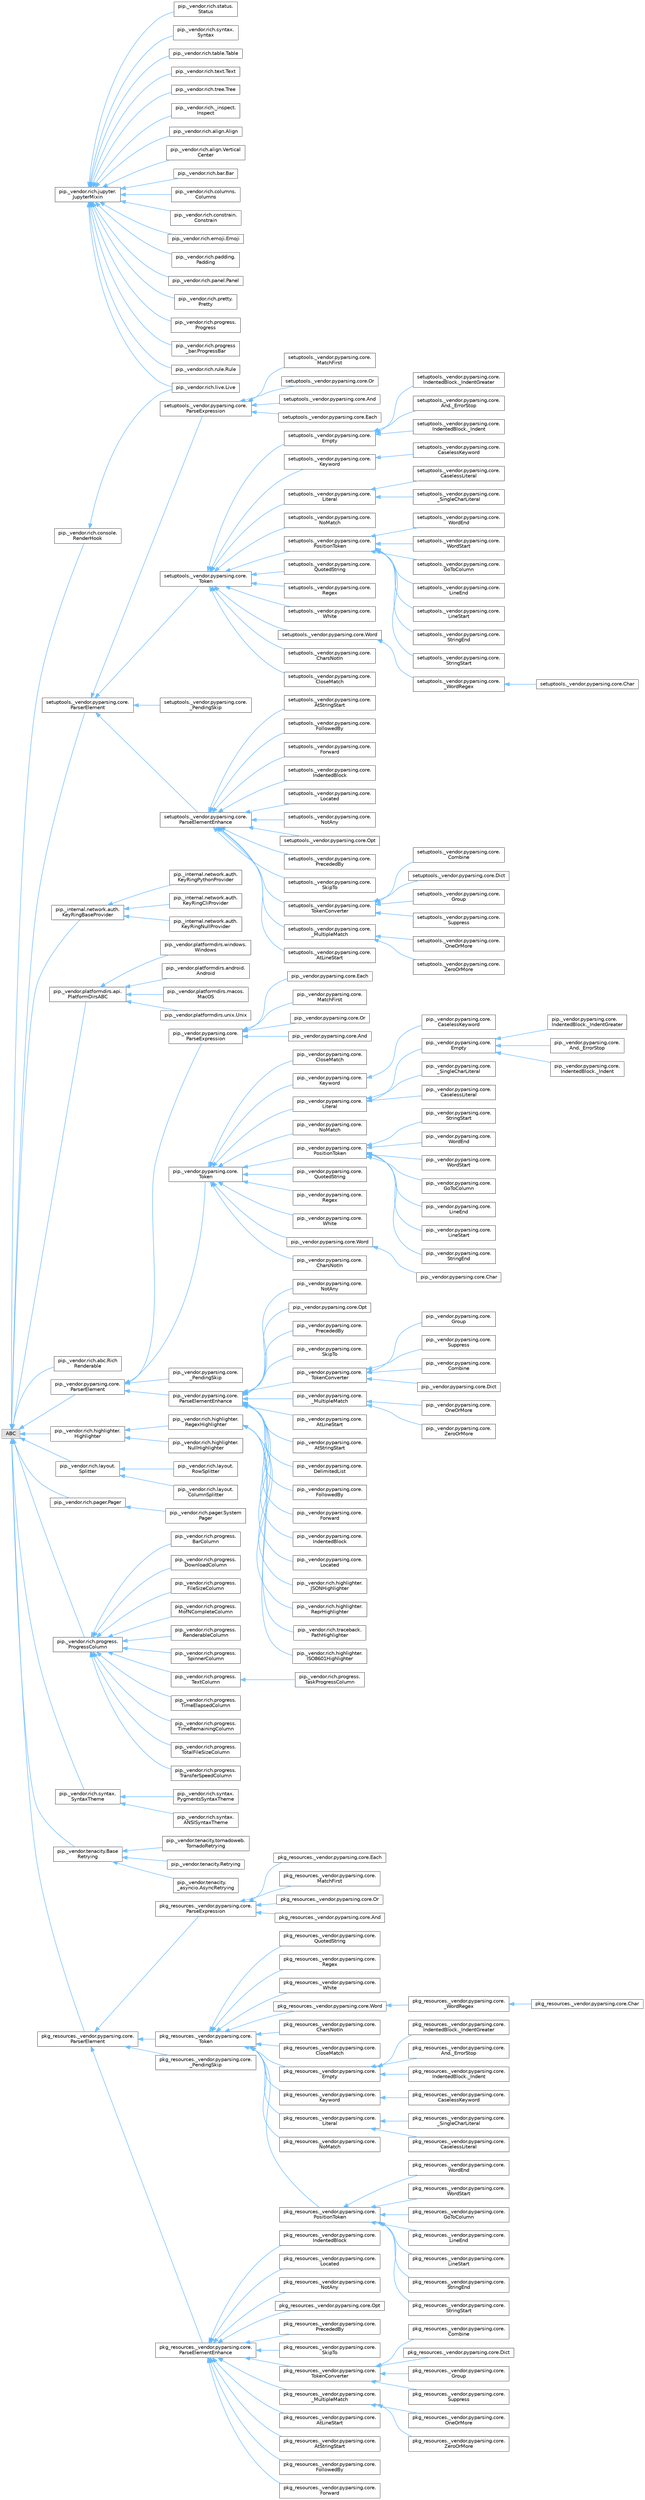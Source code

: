 digraph "Graphical Class Hierarchy"
{
 // LATEX_PDF_SIZE
  bgcolor="transparent";
  edge [fontname=Helvetica,fontsize=10,labelfontname=Helvetica,labelfontsize=10];
  node [fontname=Helvetica,fontsize=10,shape=box,height=0.2,width=0.4];
  rankdir="LR";
  Node0 [id="Node000000",label="pip._vendor.rich.jupyter.\lJupyterMixin",height=0.2,width=0.4,color="grey40", fillcolor="white", style="filled",URL="$classpip_1_1__vendor_1_1rich_1_1jupyter_1_1_jupyter_mixin.html",tooltip=" "];
  Node0 -> Node1 [id="edge2288_Node000000_Node000001",dir="back",color="steelblue1",style="solid",tooltip=" "];
  Node1 [id="Node000001",label="pip._vendor.rich._inspect.\lInspect",height=0.2,width=0.4,color="grey40", fillcolor="white", style="filled",URL="$classpip_1_1__vendor_1_1rich_1_1__inspect_1_1_inspect.html",tooltip=" "];
  Node0 -> Node2 [id="edge2289_Node000000_Node000002",dir="back",color="steelblue1",style="solid",tooltip=" "];
  Node2 [id="Node000002",label="pip._vendor.rich.align.Align",height=0.2,width=0.4,color="grey40", fillcolor="white", style="filled",URL="$classpip_1_1__vendor_1_1rich_1_1align_1_1_align.html",tooltip=" "];
  Node0 -> Node3 [id="edge2290_Node000000_Node000003",dir="back",color="steelblue1",style="solid",tooltip=" "];
  Node3 [id="Node000003",label="pip._vendor.rich.align.Vertical\lCenter",height=0.2,width=0.4,color="grey40", fillcolor="white", style="filled",URL="$classpip_1_1__vendor_1_1rich_1_1align_1_1_vertical_center.html",tooltip=" "];
  Node0 -> Node4 [id="edge2291_Node000000_Node000004",dir="back",color="steelblue1",style="solid",tooltip=" "];
  Node4 [id="Node000004",label="pip._vendor.rich.bar.Bar",height=0.2,width=0.4,color="grey40", fillcolor="white", style="filled",URL="$classpip_1_1__vendor_1_1rich_1_1bar_1_1_bar.html",tooltip=" "];
  Node0 -> Node5 [id="edge2292_Node000000_Node000005",dir="back",color="steelblue1",style="solid",tooltip=" "];
  Node5 [id="Node000005",label="pip._vendor.rich.columns.\lColumns",height=0.2,width=0.4,color="grey40", fillcolor="white", style="filled",URL="$classpip_1_1__vendor_1_1rich_1_1columns_1_1_columns.html",tooltip=" "];
  Node0 -> Node6 [id="edge2293_Node000000_Node000006",dir="back",color="steelblue1",style="solid",tooltip=" "];
  Node6 [id="Node000006",label="pip._vendor.rich.constrain.\lConstrain",height=0.2,width=0.4,color="grey40", fillcolor="white", style="filled",URL="$classpip_1_1__vendor_1_1rich_1_1constrain_1_1_constrain.html",tooltip=" "];
  Node0 -> Node7 [id="edge2294_Node000000_Node000007",dir="back",color="steelblue1",style="solid",tooltip=" "];
  Node7 [id="Node000007",label="pip._vendor.rich.emoji.Emoji",height=0.2,width=0.4,color="grey40", fillcolor="white", style="filled",URL="$classpip_1_1__vendor_1_1rich_1_1emoji_1_1_emoji.html",tooltip=" "];
  Node0 -> Node8 [id="edge2295_Node000000_Node000008",dir="back",color="steelblue1",style="solid",tooltip=" "];
  Node8 [id="Node000008",label="pip._vendor.rich.live.Live",height=0.2,width=0.4,color="grey40", fillcolor="white", style="filled",URL="$classpip_1_1__vendor_1_1rich_1_1live_1_1_live.html",tooltip=" "];
  Node0 -> Node212 [id="edge2296_Node000000_Node000212",dir="back",color="steelblue1",style="solid",tooltip=" "];
  Node212 [id="Node000212",label="pip._vendor.rich.padding.\lPadding",height=0.2,width=0.4,color="grey40", fillcolor="white", style="filled",URL="$classpip_1_1__vendor_1_1rich_1_1padding_1_1_padding.html",tooltip=" "];
  Node0 -> Node213 [id="edge2297_Node000000_Node000213",dir="back",color="steelblue1",style="solid",tooltip=" "];
  Node213 [id="Node000213",label="pip._vendor.rich.panel.Panel",height=0.2,width=0.4,color="grey40", fillcolor="white", style="filled",URL="$classpip_1_1__vendor_1_1rich_1_1panel_1_1_panel.html",tooltip=" "];
  Node0 -> Node214 [id="edge2298_Node000000_Node000214",dir="back",color="steelblue1",style="solid",tooltip=" "];
  Node214 [id="Node000214",label="pip._vendor.rich.pretty.\lPretty",height=0.2,width=0.4,color="grey40", fillcolor="white", style="filled",URL="$classpip_1_1__vendor_1_1rich_1_1pretty_1_1_pretty.html",tooltip=" "];
  Node0 -> Node215 [id="edge2299_Node000000_Node000215",dir="back",color="steelblue1",style="solid",tooltip=" "];
  Node215 [id="Node000215",label="pip._vendor.rich.progress.\lProgress",height=0.2,width=0.4,color="grey40", fillcolor="white", style="filled",URL="$classpip_1_1__vendor_1_1rich_1_1progress_1_1_progress.html",tooltip=" "];
  Node0 -> Node216 [id="edge2300_Node000000_Node000216",dir="back",color="steelblue1",style="solid",tooltip=" "];
  Node216 [id="Node000216",label="pip._vendor.rich.progress\l_bar.ProgressBar",height=0.2,width=0.4,color="grey40", fillcolor="white", style="filled",URL="$classpip_1_1__vendor_1_1rich_1_1progress__bar_1_1_progress_bar.html",tooltip=" "];
  Node0 -> Node217 [id="edge2301_Node000000_Node000217",dir="back",color="steelblue1",style="solid",tooltip=" "];
  Node217 [id="Node000217",label="pip._vendor.rich.rule.Rule",height=0.2,width=0.4,color="grey40", fillcolor="white", style="filled",URL="$classpip_1_1__vendor_1_1rich_1_1rule_1_1_rule.html",tooltip=" "];
  Node0 -> Node218 [id="edge2302_Node000000_Node000218",dir="back",color="steelblue1",style="solid",tooltip=" "];
  Node218 [id="Node000218",label="pip._vendor.rich.status.\lStatus",height=0.2,width=0.4,color="grey40", fillcolor="white", style="filled",URL="$classpip_1_1__vendor_1_1rich_1_1status_1_1_status.html",tooltip=" "];
  Node0 -> Node219 [id="edge2303_Node000000_Node000219",dir="back",color="steelblue1",style="solid",tooltip=" "];
  Node219 [id="Node000219",label="pip._vendor.rich.syntax.\lSyntax",height=0.2,width=0.4,color="grey40", fillcolor="white", style="filled",URL="$classpip_1_1__vendor_1_1rich_1_1syntax_1_1_syntax.html",tooltip=" "];
  Node0 -> Node220 [id="edge2304_Node000000_Node000220",dir="back",color="steelblue1",style="solid",tooltip=" "];
  Node220 [id="Node000220",label="pip._vendor.rich.table.Table",height=0.2,width=0.4,color="grey40", fillcolor="white", style="filled",URL="$classpip_1_1__vendor_1_1rich_1_1table_1_1_table.html",tooltip=" "];
  Node0 -> Node221 [id="edge2305_Node000000_Node000221",dir="back",color="steelblue1",style="solid",tooltip=" "];
  Node221 [id="Node000221",label="pip._vendor.rich.text.Text",height=0.2,width=0.4,color="grey40", fillcolor="white", style="filled",URL="$classpip_1_1__vendor_1_1rich_1_1text_1_1_text.html",tooltip=" "];
  Node0 -> Node222 [id="edge2306_Node000000_Node000222",dir="back",color="steelblue1",style="solid",tooltip=" "];
  Node222 [id="Node000222",label="pip._vendor.rich.tree.Tree",height=0.2,width=0.4,color="grey40", fillcolor="white", style="filled",URL="$classpip_1_1__vendor_1_1rich_1_1tree_1_1_tree.html",tooltip=" "];
  Node10 [id="Node000010",label="ABC",height=0.2,width=0.4,color="grey60", fillcolor="#E0E0E0", style="filled",tooltip=" "];
  Node10 -> Node11 [id="edge2307_Node000010_Node000011",dir="back",color="steelblue1",style="solid",tooltip=" "];
  Node11 [id="Node000011",label="pip._internal.network.auth.\lKeyRingBaseProvider",height=0.2,width=0.4,color="grey40", fillcolor="white", style="filled",URL="$classpip_1_1__internal_1_1network_1_1auth_1_1_key_ring_base_provider.html",tooltip=" "];
  Node11 -> Node12 [id="edge2308_Node000011_Node000012",dir="back",color="steelblue1",style="solid",tooltip=" "];
  Node12 [id="Node000012",label="pip._internal.network.auth.\lKeyRingCliProvider",height=0.2,width=0.4,color="grey40", fillcolor="white", style="filled",URL="$classpip_1_1__internal_1_1network_1_1auth_1_1_key_ring_cli_provider.html",tooltip=" "];
  Node11 -> Node13 [id="edge2309_Node000011_Node000013",dir="back",color="steelblue1",style="solid",tooltip=" "];
  Node13 [id="Node000013",label="pip._internal.network.auth.\lKeyRingNullProvider",height=0.2,width=0.4,color="grey40", fillcolor="white", style="filled",URL="$classpip_1_1__internal_1_1network_1_1auth_1_1_key_ring_null_provider.html",tooltip=" "];
  Node11 -> Node14 [id="edge2310_Node000011_Node000014",dir="back",color="steelblue1",style="solid",tooltip=" "];
  Node14 [id="Node000014",label="pip._internal.network.auth.\lKeyRingPythonProvider",height=0.2,width=0.4,color="grey40", fillcolor="white", style="filled",URL="$classpip_1_1__internal_1_1network_1_1auth_1_1_key_ring_python_provider.html",tooltip=" "];
  Node10 -> Node15 [id="edge2311_Node000010_Node000015",dir="back",color="steelblue1",style="solid",tooltip=" "];
  Node15 [id="Node000015",label="pip._vendor.platformdirs.api.\lPlatformDirsABC",height=0.2,width=0.4,color="grey40", fillcolor="white", style="filled",URL="$classpip_1_1__vendor_1_1platformdirs_1_1api_1_1_platform_dirs_a_b_c.html",tooltip=" "];
  Node15 -> Node16 [id="edge2312_Node000015_Node000016",dir="back",color="steelblue1",style="solid",tooltip=" "];
  Node16 [id="Node000016",label="pip._vendor.platformdirs.android.\lAndroid",height=0.2,width=0.4,color="grey40", fillcolor="white", style="filled",URL="$classpip_1_1__vendor_1_1platformdirs_1_1android_1_1_android.html",tooltip=" "];
  Node15 -> Node17 [id="edge2313_Node000015_Node000017",dir="back",color="steelblue1",style="solid",tooltip=" "];
  Node17 [id="Node000017",label="pip._vendor.platformdirs.macos.\lMacOS",height=0.2,width=0.4,color="grey40", fillcolor="white", style="filled",URL="$classpip_1_1__vendor_1_1platformdirs_1_1macos_1_1_mac_o_s.html",tooltip=" "];
  Node15 -> Node18 [id="edge2314_Node000015_Node000018",dir="back",color="steelblue1",style="solid",tooltip=" "];
  Node18 [id="Node000018",label="pip._vendor.platformdirs.unix.Unix",height=0.2,width=0.4,color="grey40", fillcolor="white", style="filled",URL="$classpip_1_1__vendor_1_1platformdirs_1_1unix_1_1_unix.html",tooltip=" "];
  Node15 -> Node19 [id="edge2315_Node000015_Node000019",dir="back",color="steelblue1",style="solid",tooltip=" "];
  Node19 [id="Node000019",label="pip._vendor.platformdirs.windows.\lWindows",height=0.2,width=0.4,color="grey40", fillcolor="white", style="filled",URL="$classpip_1_1__vendor_1_1platformdirs_1_1windows_1_1_windows.html",tooltip=" "];
  Node10 -> Node20 [id="edge2316_Node000010_Node000020",dir="back",color="steelblue1",style="solid",tooltip=" "];
  Node20 [id="Node000020",label="pip._vendor.pyparsing.core.\lParserElement",height=0.2,width=0.4,color="grey40", fillcolor="white", style="filled",URL="$classpip_1_1__vendor_1_1pyparsing_1_1core_1_1_parser_element.html",tooltip=" "];
  Node20 -> Node21 [id="edge2317_Node000020_Node000021",dir="back",color="steelblue1",style="solid",tooltip=" "];
  Node21 [id="Node000021",label="pip._vendor.pyparsing.core.\lParseElementEnhance",height=0.2,width=0.4,color="grey40", fillcolor="white", style="filled",URL="$classpip_1_1__vendor_1_1pyparsing_1_1core_1_1_parse_element_enhance.html",tooltip=" "];
  Node21 -> Node22 [id="edge2318_Node000021_Node000022",dir="back",color="steelblue1",style="solid",tooltip=" "];
  Node22 [id="Node000022",label="pip._vendor.pyparsing.core.\lAtLineStart",height=0.2,width=0.4,color="grey40", fillcolor="white", style="filled",URL="$classpip_1_1__vendor_1_1pyparsing_1_1core_1_1_at_line_start.html",tooltip=" "];
  Node21 -> Node23 [id="edge2319_Node000021_Node000023",dir="back",color="steelblue1",style="solid",tooltip=" "];
  Node23 [id="Node000023",label="pip._vendor.pyparsing.core.\lAtStringStart",height=0.2,width=0.4,color="grey40", fillcolor="white", style="filled",URL="$classpip_1_1__vendor_1_1pyparsing_1_1core_1_1_at_string_start.html",tooltip=" "];
  Node21 -> Node24 [id="edge2320_Node000021_Node000024",dir="back",color="steelblue1",style="solid",tooltip=" "];
  Node24 [id="Node000024",label="pip._vendor.pyparsing.core.\lDelimitedList",height=0.2,width=0.4,color="grey40", fillcolor="white", style="filled",URL="$classpip_1_1__vendor_1_1pyparsing_1_1core_1_1_delimited_list.html",tooltip=" "];
  Node21 -> Node25 [id="edge2321_Node000021_Node000025",dir="back",color="steelblue1",style="solid",tooltip=" "];
  Node25 [id="Node000025",label="pip._vendor.pyparsing.core.\lFollowedBy",height=0.2,width=0.4,color="grey40", fillcolor="white", style="filled",URL="$classpip_1_1__vendor_1_1pyparsing_1_1core_1_1_followed_by.html",tooltip=" "];
  Node21 -> Node26 [id="edge2322_Node000021_Node000026",dir="back",color="steelblue1",style="solid",tooltip=" "];
  Node26 [id="Node000026",label="pip._vendor.pyparsing.core.\lForward",height=0.2,width=0.4,color="grey40", fillcolor="white", style="filled",URL="$classpip_1_1__vendor_1_1pyparsing_1_1core_1_1_forward.html",tooltip=" "];
  Node21 -> Node27 [id="edge2323_Node000021_Node000027",dir="back",color="steelblue1",style="solid",tooltip=" "];
  Node27 [id="Node000027",label="pip._vendor.pyparsing.core.\lIndentedBlock",height=0.2,width=0.4,color="grey40", fillcolor="white", style="filled",URL="$classpip_1_1__vendor_1_1pyparsing_1_1core_1_1_indented_block.html",tooltip=" "];
  Node21 -> Node28 [id="edge2324_Node000021_Node000028",dir="back",color="steelblue1",style="solid",tooltip=" "];
  Node28 [id="Node000028",label="pip._vendor.pyparsing.core.\lLocated",height=0.2,width=0.4,color="grey40", fillcolor="white", style="filled",URL="$classpip_1_1__vendor_1_1pyparsing_1_1core_1_1_located.html",tooltip=" "];
  Node21 -> Node29 [id="edge2325_Node000021_Node000029",dir="back",color="steelblue1",style="solid",tooltip=" "];
  Node29 [id="Node000029",label="pip._vendor.pyparsing.core.\lNotAny",height=0.2,width=0.4,color="grey40", fillcolor="white", style="filled",URL="$classpip_1_1__vendor_1_1pyparsing_1_1core_1_1_not_any.html",tooltip=" "];
  Node21 -> Node30 [id="edge2326_Node000021_Node000030",dir="back",color="steelblue1",style="solid",tooltip=" "];
  Node30 [id="Node000030",label="pip._vendor.pyparsing.core.Opt",height=0.2,width=0.4,color="grey40", fillcolor="white", style="filled",URL="$classpip_1_1__vendor_1_1pyparsing_1_1core_1_1_opt.html",tooltip=" "];
  Node21 -> Node31 [id="edge2327_Node000021_Node000031",dir="back",color="steelblue1",style="solid",tooltip=" "];
  Node31 [id="Node000031",label="pip._vendor.pyparsing.core.\lPrecededBy",height=0.2,width=0.4,color="grey40", fillcolor="white", style="filled",URL="$classpip_1_1__vendor_1_1pyparsing_1_1core_1_1_preceded_by.html",tooltip=" "];
  Node21 -> Node32 [id="edge2328_Node000021_Node000032",dir="back",color="steelblue1",style="solid",tooltip=" "];
  Node32 [id="Node000032",label="pip._vendor.pyparsing.core.\lSkipTo",height=0.2,width=0.4,color="grey40", fillcolor="white", style="filled",URL="$classpip_1_1__vendor_1_1pyparsing_1_1core_1_1_skip_to.html",tooltip=" "];
  Node21 -> Node33 [id="edge2329_Node000021_Node000033",dir="back",color="steelblue1",style="solid",tooltip=" "];
  Node33 [id="Node000033",label="pip._vendor.pyparsing.core.\lTokenConverter",height=0.2,width=0.4,color="grey40", fillcolor="white", style="filled",URL="$classpip_1_1__vendor_1_1pyparsing_1_1core_1_1_token_converter.html",tooltip=" "];
  Node33 -> Node34 [id="edge2330_Node000033_Node000034",dir="back",color="steelblue1",style="solid",tooltip=" "];
  Node34 [id="Node000034",label="pip._vendor.pyparsing.core.\lCombine",height=0.2,width=0.4,color="grey40", fillcolor="white", style="filled",URL="$classpip_1_1__vendor_1_1pyparsing_1_1core_1_1_combine.html",tooltip=" "];
  Node33 -> Node35 [id="edge2331_Node000033_Node000035",dir="back",color="steelblue1",style="solid",tooltip=" "];
  Node35 [id="Node000035",label="pip._vendor.pyparsing.core.Dict",height=0.2,width=0.4,color="grey40", fillcolor="white", style="filled",URL="$classpip_1_1__vendor_1_1pyparsing_1_1core_1_1_dict.html",tooltip=" "];
  Node33 -> Node36 [id="edge2332_Node000033_Node000036",dir="back",color="steelblue1",style="solid",tooltip=" "];
  Node36 [id="Node000036",label="pip._vendor.pyparsing.core.\lGroup",height=0.2,width=0.4,color="grey40", fillcolor="white", style="filled",URL="$classpip_1_1__vendor_1_1pyparsing_1_1core_1_1_group.html",tooltip=" "];
  Node33 -> Node37 [id="edge2333_Node000033_Node000037",dir="back",color="steelblue1",style="solid",tooltip=" "];
  Node37 [id="Node000037",label="pip._vendor.pyparsing.core.\lSuppress",height=0.2,width=0.4,color="grey40", fillcolor="white", style="filled",URL="$classpip_1_1__vendor_1_1pyparsing_1_1core_1_1_suppress.html",tooltip=" "];
  Node21 -> Node38 [id="edge2334_Node000021_Node000038",dir="back",color="steelblue1",style="solid",tooltip=" "];
  Node38 [id="Node000038",label="pip._vendor.pyparsing.core.\l_MultipleMatch",height=0.2,width=0.4,color="grey40", fillcolor="white", style="filled",URL="$classpip_1_1__vendor_1_1pyparsing_1_1core_1_1___multiple_match.html",tooltip=" "];
  Node38 -> Node39 [id="edge2335_Node000038_Node000039",dir="back",color="steelblue1",style="solid",tooltip=" "];
  Node39 [id="Node000039",label="pip._vendor.pyparsing.core.\lOneOrMore",height=0.2,width=0.4,color="grey40", fillcolor="white", style="filled",URL="$classpip_1_1__vendor_1_1pyparsing_1_1core_1_1_one_or_more.html",tooltip=" "];
  Node38 -> Node40 [id="edge2336_Node000038_Node000040",dir="back",color="steelblue1",style="solid",tooltip=" "];
  Node40 [id="Node000040",label="pip._vendor.pyparsing.core.\lZeroOrMore",height=0.2,width=0.4,color="grey40", fillcolor="white", style="filled",URL="$classpip_1_1__vendor_1_1pyparsing_1_1core_1_1_zero_or_more.html",tooltip=" "];
  Node20 -> Node41 [id="edge2337_Node000020_Node000041",dir="back",color="steelblue1",style="solid",tooltip=" "];
  Node41 [id="Node000041",label="pip._vendor.pyparsing.core.\lParseExpression",height=0.2,width=0.4,color="grey40", fillcolor="white", style="filled",URL="$classpip_1_1__vendor_1_1pyparsing_1_1core_1_1_parse_expression.html",tooltip=" "];
  Node41 -> Node42 [id="edge2338_Node000041_Node000042",dir="back",color="steelblue1",style="solid",tooltip=" "];
  Node42 [id="Node000042",label="pip._vendor.pyparsing.core.And",height=0.2,width=0.4,color="grey40", fillcolor="white", style="filled",URL="$classpip_1_1__vendor_1_1pyparsing_1_1core_1_1_and.html",tooltip=" "];
  Node41 -> Node43 [id="edge2339_Node000041_Node000043",dir="back",color="steelblue1",style="solid",tooltip=" "];
  Node43 [id="Node000043",label="pip._vendor.pyparsing.core.Each",height=0.2,width=0.4,color="grey40", fillcolor="white", style="filled",URL="$classpip_1_1__vendor_1_1pyparsing_1_1core_1_1_each.html",tooltip=" "];
  Node41 -> Node44 [id="edge2340_Node000041_Node000044",dir="back",color="steelblue1",style="solid",tooltip=" "];
  Node44 [id="Node000044",label="pip._vendor.pyparsing.core.\lMatchFirst",height=0.2,width=0.4,color="grey40", fillcolor="white", style="filled",URL="$classpip_1_1__vendor_1_1pyparsing_1_1core_1_1_match_first.html",tooltip=" "];
  Node41 -> Node45 [id="edge2341_Node000041_Node000045",dir="back",color="steelblue1",style="solid",tooltip=" "];
  Node45 [id="Node000045",label="pip._vendor.pyparsing.core.Or",height=0.2,width=0.4,color="grey40", fillcolor="white", style="filled",URL="$classpip_1_1__vendor_1_1pyparsing_1_1core_1_1_or.html",tooltip=" "];
  Node20 -> Node46 [id="edge2342_Node000020_Node000046",dir="back",color="steelblue1",style="solid",tooltip=" "];
  Node46 [id="Node000046",label="pip._vendor.pyparsing.core.\lToken",height=0.2,width=0.4,color="grey40", fillcolor="white", style="filled",URL="$classpip_1_1__vendor_1_1pyparsing_1_1core_1_1_token.html",tooltip=" "];
  Node46 -> Node47 [id="edge2343_Node000046_Node000047",dir="back",color="steelblue1",style="solid",tooltip=" "];
  Node47 [id="Node000047",label="pip._vendor.pyparsing.core.\lCharsNotIn",height=0.2,width=0.4,color="grey40", fillcolor="white", style="filled",URL="$classpip_1_1__vendor_1_1pyparsing_1_1core_1_1_chars_not_in.html",tooltip=" "];
  Node46 -> Node48 [id="edge2344_Node000046_Node000048",dir="back",color="steelblue1",style="solid",tooltip=" "];
  Node48 [id="Node000048",label="pip._vendor.pyparsing.core.\lCloseMatch",height=0.2,width=0.4,color="grey40", fillcolor="white", style="filled",URL="$classpip_1_1__vendor_1_1pyparsing_1_1core_1_1_close_match.html",tooltip=" "];
  Node46 -> Node49 [id="edge2345_Node000046_Node000049",dir="back",color="steelblue1",style="solid",tooltip=" "];
  Node49 [id="Node000049",label="pip._vendor.pyparsing.core.\lKeyword",height=0.2,width=0.4,color="grey40", fillcolor="white", style="filled",URL="$classpip_1_1__vendor_1_1pyparsing_1_1core_1_1_keyword.html",tooltip=" "];
  Node49 -> Node50 [id="edge2346_Node000049_Node000050",dir="back",color="steelblue1",style="solid",tooltip=" "];
  Node50 [id="Node000050",label="pip._vendor.pyparsing.core.\lCaselessKeyword",height=0.2,width=0.4,color="grey40", fillcolor="white", style="filled",URL="$classpip_1_1__vendor_1_1pyparsing_1_1core_1_1_caseless_keyword.html",tooltip=" "];
  Node46 -> Node51 [id="edge2347_Node000046_Node000051",dir="back",color="steelblue1",style="solid",tooltip=" "];
  Node51 [id="Node000051",label="pip._vendor.pyparsing.core.\lLiteral",height=0.2,width=0.4,color="grey40", fillcolor="white", style="filled",URL="$classpip_1_1__vendor_1_1pyparsing_1_1core_1_1_literal.html",tooltip=" "];
  Node51 -> Node52 [id="edge2348_Node000051_Node000052",dir="back",color="steelblue1",style="solid",tooltip=" "];
  Node52 [id="Node000052",label="pip._vendor.pyparsing.core.\lCaselessLiteral",height=0.2,width=0.4,color="grey40", fillcolor="white", style="filled",URL="$classpip_1_1__vendor_1_1pyparsing_1_1core_1_1_caseless_literal.html",tooltip=" "];
  Node51 -> Node53 [id="edge2349_Node000051_Node000053",dir="back",color="steelblue1",style="solid",tooltip=" "];
  Node53 [id="Node000053",label="pip._vendor.pyparsing.core.\lEmpty",height=0.2,width=0.4,color="grey40", fillcolor="white", style="filled",URL="$classpip_1_1__vendor_1_1pyparsing_1_1core_1_1_empty.html",tooltip=" "];
  Node53 -> Node54 [id="edge2350_Node000053_Node000054",dir="back",color="steelblue1",style="solid",tooltip=" "];
  Node54 [id="Node000054",label="pip._vendor.pyparsing.core.\lAnd._ErrorStop",height=0.2,width=0.4,color="grey40", fillcolor="white", style="filled",URL="$classpip_1_1__vendor_1_1pyparsing_1_1core_1_1_and_1_1___error_stop.html",tooltip=" "];
  Node53 -> Node55 [id="edge2351_Node000053_Node000055",dir="back",color="steelblue1",style="solid",tooltip=" "];
  Node55 [id="Node000055",label="pip._vendor.pyparsing.core.\lIndentedBlock._Indent",height=0.2,width=0.4,color="grey40", fillcolor="white", style="filled",URL="$classpip_1_1__vendor_1_1pyparsing_1_1core_1_1_indented_block_1_1___indent.html",tooltip=" "];
  Node53 -> Node56 [id="edge2352_Node000053_Node000056",dir="back",color="steelblue1",style="solid",tooltip=" "];
  Node56 [id="Node000056",label="pip._vendor.pyparsing.core.\lIndentedBlock._IndentGreater",height=0.2,width=0.4,color="grey40", fillcolor="white", style="filled",URL="$classpip_1_1__vendor_1_1pyparsing_1_1core_1_1_indented_block_1_1___indent_greater.html",tooltip=" "];
  Node51 -> Node57 [id="edge2353_Node000051_Node000057",dir="back",color="steelblue1",style="solid",tooltip=" "];
  Node57 [id="Node000057",label="pip._vendor.pyparsing.core.\l_SingleCharLiteral",height=0.2,width=0.4,color="grey40", fillcolor="white", style="filled",URL="$classpip_1_1__vendor_1_1pyparsing_1_1core_1_1___single_char_literal.html",tooltip=" "];
  Node46 -> Node58 [id="edge2354_Node000046_Node000058",dir="back",color="steelblue1",style="solid",tooltip=" "];
  Node58 [id="Node000058",label="pip._vendor.pyparsing.core.\lNoMatch",height=0.2,width=0.4,color="grey40", fillcolor="white", style="filled",URL="$classpip_1_1__vendor_1_1pyparsing_1_1core_1_1_no_match.html",tooltip=" "];
  Node46 -> Node59 [id="edge2355_Node000046_Node000059",dir="back",color="steelblue1",style="solid",tooltip=" "];
  Node59 [id="Node000059",label="pip._vendor.pyparsing.core.\lPositionToken",height=0.2,width=0.4,color="grey40", fillcolor="white", style="filled",URL="$classpip_1_1__vendor_1_1pyparsing_1_1core_1_1_position_token.html",tooltip=" "];
  Node59 -> Node60 [id="edge2356_Node000059_Node000060",dir="back",color="steelblue1",style="solid",tooltip=" "];
  Node60 [id="Node000060",label="pip._vendor.pyparsing.core.\lGoToColumn",height=0.2,width=0.4,color="grey40", fillcolor="white", style="filled",URL="$classpip_1_1__vendor_1_1pyparsing_1_1core_1_1_go_to_column.html",tooltip=" "];
  Node59 -> Node61 [id="edge2357_Node000059_Node000061",dir="back",color="steelblue1",style="solid",tooltip=" "];
  Node61 [id="Node000061",label="pip._vendor.pyparsing.core.\lLineEnd",height=0.2,width=0.4,color="grey40", fillcolor="white", style="filled",URL="$classpip_1_1__vendor_1_1pyparsing_1_1core_1_1_line_end.html",tooltip=" "];
  Node59 -> Node62 [id="edge2358_Node000059_Node000062",dir="back",color="steelblue1",style="solid",tooltip=" "];
  Node62 [id="Node000062",label="pip._vendor.pyparsing.core.\lLineStart",height=0.2,width=0.4,color="grey40", fillcolor="white", style="filled",URL="$classpip_1_1__vendor_1_1pyparsing_1_1core_1_1_line_start.html",tooltip=" "];
  Node59 -> Node63 [id="edge2359_Node000059_Node000063",dir="back",color="steelblue1",style="solid",tooltip=" "];
  Node63 [id="Node000063",label="pip._vendor.pyparsing.core.\lStringEnd",height=0.2,width=0.4,color="grey40", fillcolor="white", style="filled",URL="$classpip_1_1__vendor_1_1pyparsing_1_1core_1_1_string_end.html",tooltip=" "];
  Node59 -> Node64 [id="edge2360_Node000059_Node000064",dir="back",color="steelblue1",style="solid",tooltip=" "];
  Node64 [id="Node000064",label="pip._vendor.pyparsing.core.\lStringStart",height=0.2,width=0.4,color="grey40", fillcolor="white", style="filled",URL="$classpip_1_1__vendor_1_1pyparsing_1_1core_1_1_string_start.html",tooltip=" "];
  Node59 -> Node65 [id="edge2361_Node000059_Node000065",dir="back",color="steelblue1",style="solid",tooltip=" "];
  Node65 [id="Node000065",label="pip._vendor.pyparsing.core.\lWordEnd",height=0.2,width=0.4,color="grey40", fillcolor="white", style="filled",URL="$classpip_1_1__vendor_1_1pyparsing_1_1core_1_1_word_end.html",tooltip=" "];
  Node59 -> Node66 [id="edge2362_Node000059_Node000066",dir="back",color="steelblue1",style="solid",tooltip=" "];
  Node66 [id="Node000066",label="pip._vendor.pyparsing.core.\lWordStart",height=0.2,width=0.4,color="grey40", fillcolor="white", style="filled",URL="$classpip_1_1__vendor_1_1pyparsing_1_1core_1_1_word_start.html",tooltip=" "];
  Node46 -> Node67 [id="edge2363_Node000046_Node000067",dir="back",color="steelblue1",style="solid",tooltip=" "];
  Node67 [id="Node000067",label="pip._vendor.pyparsing.core.\lQuotedString",height=0.2,width=0.4,color="grey40", fillcolor="white", style="filled",URL="$classpip_1_1__vendor_1_1pyparsing_1_1core_1_1_quoted_string.html",tooltip=" "];
  Node46 -> Node68 [id="edge2364_Node000046_Node000068",dir="back",color="steelblue1",style="solid",tooltip=" "];
  Node68 [id="Node000068",label="pip._vendor.pyparsing.core.\lRegex",height=0.2,width=0.4,color="grey40", fillcolor="white", style="filled",URL="$classpip_1_1__vendor_1_1pyparsing_1_1core_1_1_regex.html",tooltip=" "];
  Node46 -> Node69 [id="edge2365_Node000046_Node000069",dir="back",color="steelblue1",style="solid",tooltip=" "];
  Node69 [id="Node000069",label="pip._vendor.pyparsing.core.\lWhite",height=0.2,width=0.4,color="grey40", fillcolor="white", style="filled",URL="$classpip_1_1__vendor_1_1pyparsing_1_1core_1_1_white.html",tooltip=" "];
  Node46 -> Node70 [id="edge2366_Node000046_Node000070",dir="back",color="steelblue1",style="solid",tooltip=" "];
  Node70 [id="Node000070",label="pip._vendor.pyparsing.core.Word",height=0.2,width=0.4,color="grey40", fillcolor="white", style="filled",URL="$classpip_1_1__vendor_1_1pyparsing_1_1core_1_1_word.html",tooltip=" "];
  Node70 -> Node71 [id="edge2367_Node000070_Node000071",dir="back",color="steelblue1",style="solid",tooltip=" "];
  Node71 [id="Node000071",label="pip._vendor.pyparsing.core.Char",height=0.2,width=0.4,color="grey40", fillcolor="white", style="filled",URL="$classpip_1_1__vendor_1_1pyparsing_1_1core_1_1_char.html",tooltip=" "];
  Node20 -> Node72 [id="edge2368_Node000020_Node000072",dir="back",color="steelblue1",style="solid",tooltip=" "];
  Node72 [id="Node000072",label="pip._vendor.pyparsing.core.\l_PendingSkip",height=0.2,width=0.4,color="grey40", fillcolor="white", style="filled",URL="$classpip_1_1__vendor_1_1pyparsing_1_1core_1_1___pending_skip.html",tooltip=" "];
  Node10 -> Node73 [id="edge2369_Node000010_Node000073",dir="back",color="steelblue1",style="solid",tooltip=" "];
  Node73 [id="Node000073",label="pip._vendor.rich.abc.Rich\lRenderable",height=0.2,width=0.4,color="grey40", fillcolor="white", style="filled",URL="$classpip_1_1__vendor_1_1rich_1_1abc_1_1_rich_renderable.html",tooltip=" "];
  Node10 -> Node9 [id="edge2370_Node000010_Node000009",dir="back",color="steelblue1",style="solid",tooltip=" "];
  Node9 [id="Node000009",label="pip._vendor.rich.console.\lRenderHook",height=0.2,width=0.4,color="grey40", fillcolor="white", style="filled",URL="$classpip_1_1__vendor_1_1rich_1_1console_1_1_render_hook.html",tooltip=" "];
  Node9 -> Node8 [id="edge2371_Node000009_Node000008",dir="back",color="steelblue1",style="solid",tooltip=" "];
  Node10 -> Node74 [id="edge2372_Node000010_Node000074",dir="back",color="steelblue1",style="solid",tooltip=" "];
  Node74 [id="Node000074",label="pip._vendor.rich.highlighter.\lHighlighter",height=0.2,width=0.4,color="grey40", fillcolor="white", style="filled",URL="$classpip_1_1__vendor_1_1rich_1_1highlighter_1_1_highlighter.html",tooltip=" "];
  Node74 -> Node75 [id="edge2373_Node000074_Node000075",dir="back",color="steelblue1",style="solid",tooltip=" "];
  Node75 [id="Node000075",label="pip._vendor.rich.highlighter.\lNullHighlighter",height=0.2,width=0.4,color="grey40", fillcolor="white", style="filled",URL="$classpip_1_1__vendor_1_1rich_1_1highlighter_1_1_null_highlighter.html",tooltip=" "];
  Node74 -> Node76 [id="edge2374_Node000074_Node000076",dir="back",color="steelblue1",style="solid",tooltip=" "];
  Node76 [id="Node000076",label="pip._vendor.rich.highlighter.\lRegexHighlighter",height=0.2,width=0.4,color="grey40", fillcolor="white", style="filled",URL="$classpip_1_1__vendor_1_1rich_1_1highlighter_1_1_regex_highlighter.html",tooltip=" "];
  Node76 -> Node77 [id="edge2375_Node000076_Node000077",dir="back",color="steelblue1",style="solid",tooltip=" "];
  Node77 [id="Node000077",label="pip._vendor.rich.highlighter.\lISO8601Highlighter",height=0.2,width=0.4,color="grey40", fillcolor="white", style="filled",URL="$classpip_1_1__vendor_1_1rich_1_1highlighter_1_1_i_s_o8601_highlighter.html",tooltip=" "];
  Node76 -> Node78 [id="edge2376_Node000076_Node000078",dir="back",color="steelblue1",style="solid",tooltip=" "];
  Node78 [id="Node000078",label="pip._vendor.rich.highlighter.\lJSONHighlighter",height=0.2,width=0.4,color="grey40", fillcolor="white", style="filled",URL="$classpip_1_1__vendor_1_1rich_1_1highlighter_1_1_j_s_o_n_highlighter.html",tooltip=" "];
  Node76 -> Node79 [id="edge2377_Node000076_Node000079",dir="back",color="steelblue1",style="solid",tooltip=" "];
  Node79 [id="Node000079",label="pip._vendor.rich.highlighter.\lReprHighlighter",height=0.2,width=0.4,color="grey40", fillcolor="white", style="filled",URL="$classpip_1_1__vendor_1_1rich_1_1highlighter_1_1_repr_highlighter.html",tooltip=" "];
  Node76 -> Node80 [id="edge2378_Node000076_Node000080",dir="back",color="steelblue1",style="solid",tooltip=" "];
  Node80 [id="Node000080",label="pip._vendor.rich.traceback.\lPathHighlighter",height=0.2,width=0.4,color="grey40", fillcolor="white", style="filled",URL="$classpip_1_1__vendor_1_1rich_1_1traceback_1_1_path_highlighter.html",tooltip=" "];
  Node10 -> Node81 [id="edge2379_Node000010_Node000081",dir="back",color="steelblue1",style="solid",tooltip=" "];
  Node81 [id="Node000081",label="pip._vendor.rich.layout.\lSplitter",height=0.2,width=0.4,color="grey40", fillcolor="white", style="filled",URL="$classpip_1_1__vendor_1_1rich_1_1layout_1_1_splitter.html",tooltip=" "];
  Node81 -> Node82 [id="edge2380_Node000081_Node000082",dir="back",color="steelblue1",style="solid",tooltip=" "];
  Node82 [id="Node000082",label="pip._vendor.rich.layout.\lColumnSplitter",height=0.2,width=0.4,color="grey40", fillcolor="white", style="filled",URL="$classpip_1_1__vendor_1_1rich_1_1layout_1_1_column_splitter.html",tooltip=" "];
  Node81 -> Node83 [id="edge2381_Node000081_Node000083",dir="back",color="steelblue1",style="solid",tooltip=" "];
  Node83 [id="Node000083",label="pip._vendor.rich.layout.\lRowSplitter",height=0.2,width=0.4,color="grey40", fillcolor="white", style="filled",URL="$classpip_1_1__vendor_1_1rich_1_1layout_1_1_row_splitter.html",tooltip=" "];
  Node10 -> Node84 [id="edge2382_Node000010_Node000084",dir="back",color="steelblue1",style="solid",tooltip=" "];
  Node84 [id="Node000084",label="pip._vendor.rich.pager.Pager",height=0.2,width=0.4,color="grey40", fillcolor="white", style="filled",URL="$classpip_1_1__vendor_1_1rich_1_1pager_1_1_pager.html",tooltip=" "];
  Node84 -> Node85 [id="edge2383_Node000084_Node000085",dir="back",color="steelblue1",style="solid",tooltip=" "];
  Node85 [id="Node000085",label="pip._vendor.rich.pager.System\lPager",height=0.2,width=0.4,color="grey40", fillcolor="white", style="filled",URL="$classpip_1_1__vendor_1_1rich_1_1pager_1_1_system_pager.html",tooltip=" "];
  Node10 -> Node86 [id="edge2384_Node000010_Node000086",dir="back",color="steelblue1",style="solid",tooltip=" "];
  Node86 [id="Node000086",label="pip._vendor.rich.progress.\lProgressColumn",height=0.2,width=0.4,color="grey40", fillcolor="white", style="filled",URL="$classpip_1_1__vendor_1_1rich_1_1progress_1_1_progress_column.html",tooltip=" "];
  Node86 -> Node87 [id="edge2385_Node000086_Node000087",dir="back",color="steelblue1",style="solid",tooltip=" "];
  Node87 [id="Node000087",label="pip._vendor.rich.progress.\lBarColumn",height=0.2,width=0.4,color="grey40", fillcolor="white", style="filled",URL="$classpip_1_1__vendor_1_1rich_1_1progress_1_1_bar_column.html",tooltip=" "];
  Node86 -> Node88 [id="edge2386_Node000086_Node000088",dir="back",color="steelblue1",style="solid",tooltip=" "];
  Node88 [id="Node000088",label="pip._vendor.rich.progress.\lDownloadColumn",height=0.2,width=0.4,color="grey40", fillcolor="white", style="filled",URL="$classpip_1_1__vendor_1_1rich_1_1progress_1_1_download_column.html",tooltip=" "];
  Node86 -> Node89 [id="edge2387_Node000086_Node000089",dir="back",color="steelblue1",style="solid",tooltip=" "];
  Node89 [id="Node000089",label="pip._vendor.rich.progress.\lFileSizeColumn",height=0.2,width=0.4,color="grey40", fillcolor="white", style="filled",URL="$classpip_1_1__vendor_1_1rich_1_1progress_1_1_file_size_column.html",tooltip=" "];
  Node86 -> Node90 [id="edge2388_Node000086_Node000090",dir="back",color="steelblue1",style="solid",tooltip=" "];
  Node90 [id="Node000090",label="pip._vendor.rich.progress.\lMofNCompleteColumn",height=0.2,width=0.4,color="grey40", fillcolor="white", style="filled",URL="$classpip_1_1__vendor_1_1rich_1_1progress_1_1_mof_n_complete_column.html",tooltip=" "];
  Node86 -> Node91 [id="edge2389_Node000086_Node000091",dir="back",color="steelblue1",style="solid",tooltip=" "];
  Node91 [id="Node000091",label="pip._vendor.rich.progress.\lRenderableColumn",height=0.2,width=0.4,color="grey40", fillcolor="white", style="filled",URL="$classpip_1_1__vendor_1_1rich_1_1progress_1_1_renderable_column.html",tooltip=" "];
  Node86 -> Node92 [id="edge2390_Node000086_Node000092",dir="back",color="steelblue1",style="solid",tooltip=" "];
  Node92 [id="Node000092",label="pip._vendor.rich.progress.\lSpinnerColumn",height=0.2,width=0.4,color="grey40", fillcolor="white", style="filled",URL="$classpip_1_1__vendor_1_1rich_1_1progress_1_1_spinner_column.html",tooltip=" "];
  Node86 -> Node93 [id="edge2391_Node000086_Node000093",dir="back",color="steelblue1",style="solid",tooltip=" "];
  Node93 [id="Node000093",label="pip._vendor.rich.progress.\lTextColumn",height=0.2,width=0.4,color="grey40", fillcolor="white", style="filled",URL="$classpip_1_1__vendor_1_1rich_1_1progress_1_1_text_column.html",tooltip=" "];
  Node93 -> Node94 [id="edge2392_Node000093_Node000094",dir="back",color="steelblue1",style="solid",tooltip=" "];
  Node94 [id="Node000094",label="pip._vendor.rich.progress.\lTaskProgressColumn",height=0.2,width=0.4,color="grey40", fillcolor="white", style="filled",URL="$classpip_1_1__vendor_1_1rich_1_1progress_1_1_task_progress_column.html",tooltip=" "];
  Node86 -> Node95 [id="edge2393_Node000086_Node000095",dir="back",color="steelblue1",style="solid",tooltip=" "];
  Node95 [id="Node000095",label="pip._vendor.rich.progress.\lTimeElapsedColumn",height=0.2,width=0.4,color="grey40", fillcolor="white", style="filled",URL="$classpip_1_1__vendor_1_1rich_1_1progress_1_1_time_elapsed_column.html",tooltip=" "];
  Node86 -> Node96 [id="edge2394_Node000086_Node000096",dir="back",color="steelblue1",style="solid",tooltip=" "];
  Node96 [id="Node000096",label="pip._vendor.rich.progress.\lTimeRemainingColumn",height=0.2,width=0.4,color="grey40", fillcolor="white", style="filled",URL="$classpip_1_1__vendor_1_1rich_1_1progress_1_1_time_remaining_column.html",tooltip=" "];
  Node86 -> Node97 [id="edge2395_Node000086_Node000097",dir="back",color="steelblue1",style="solid",tooltip=" "];
  Node97 [id="Node000097",label="pip._vendor.rich.progress.\lTotalFileSizeColumn",height=0.2,width=0.4,color="grey40", fillcolor="white", style="filled",URL="$classpip_1_1__vendor_1_1rich_1_1progress_1_1_total_file_size_column.html",tooltip=" "];
  Node86 -> Node98 [id="edge2396_Node000086_Node000098",dir="back",color="steelblue1",style="solid",tooltip=" "];
  Node98 [id="Node000098",label="pip._vendor.rich.progress.\lTransferSpeedColumn",height=0.2,width=0.4,color="grey40", fillcolor="white", style="filled",URL="$classpip_1_1__vendor_1_1rich_1_1progress_1_1_transfer_speed_column.html",tooltip=" "];
  Node10 -> Node99 [id="edge2397_Node000010_Node000099",dir="back",color="steelblue1",style="solid",tooltip=" "];
  Node99 [id="Node000099",label="pip._vendor.rich.syntax.\lSyntaxTheme",height=0.2,width=0.4,color="grey40", fillcolor="white", style="filled",URL="$classpip_1_1__vendor_1_1rich_1_1syntax_1_1_syntax_theme.html",tooltip=" "];
  Node99 -> Node100 [id="edge2398_Node000099_Node000100",dir="back",color="steelblue1",style="solid",tooltip=" "];
  Node100 [id="Node000100",label="pip._vendor.rich.syntax.\lANSISyntaxTheme",height=0.2,width=0.4,color="grey40", fillcolor="white", style="filled",URL="$classpip_1_1__vendor_1_1rich_1_1syntax_1_1_a_n_s_i_syntax_theme.html",tooltip=" "];
  Node99 -> Node101 [id="edge2399_Node000099_Node000101",dir="back",color="steelblue1",style="solid",tooltip=" "];
  Node101 [id="Node000101",label="pip._vendor.rich.syntax.\lPygmentsSyntaxTheme",height=0.2,width=0.4,color="grey40", fillcolor="white", style="filled",URL="$classpip_1_1__vendor_1_1rich_1_1syntax_1_1_pygments_syntax_theme.html",tooltip=" "];
  Node10 -> Node102 [id="edge2400_Node000010_Node000102",dir="back",color="steelblue1",style="solid",tooltip=" "];
  Node102 [id="Node000102",label="pip._vendor.tenacity.Base\lRetrying",height=0.2,width=0.4,color="grey40", fillcolor="white", style="filled",URL="$classpip_1_1__vendor_1_1tenacity_1_1_base_retrying.html",tooltip=" "];
  Node102 -> Node103 [id="edge2401_Node000102_Node000103",dir="back",color="steelblue1",style="solid",tooltip=" "];
  Node103 [id="Node000103",label="pip._vendor.tenacity.Retrying",height=0.2,width=0.4,color="grey40", fillcolor="white", style="filled",URL="$classpip_1_1__vendor_1_1tenacity_1_1_retrying.html",tooltip=" "];
  Node102 -> Node104 [id="edge2402_Node000102_Node000104",dir="back",color="steelblue1",style="solid",tooltip=" "];
  Node104 [id="Node000104",label="pip._vendor.tenacity.\l_asyncio.AsyncRetrying",height=0.2,width=0.4,color="grey40", fillcolor="white", style="filled",URL="$classpip_1_1__vendor_1_1tenacity_1_1__asyncio_1_1_async_retrying.html",tooltip=" "];
  Node102 -> Node105 [id="edge2403_Node000102_Node000105",dir="back",color="steelblue1",style="solid",tooltip=" "];
  Node105 [id="Node000105",label="pip._vendor.tenacity.tornadoweb.\lTornadoRetrying",height=0.2,width=0.4,color="grey40", fillcolor="white", style="filled",URL="$classpip_1_1__vendor_1_1tenacity_1_1tornadoweb_1_1_tornado_retrying.html",tooltip=" "];
  Node10 -> Node106 [id="edge2404_Node000010_Node000106",dir="back",color="steelblue1",style="solid",tooltip=" "];
  Node106 [id="Node000106",label="pkg_resources._vendor.pyparsing.core.\lParserElement",height=0.2,width=0.4,color="grey40", fillcolor="white", style="filled",URL="$classpkg__resources_1_1__vendor_1_1pyparsing_1_1core_1_1_parser_element.html",tooltip=" "];
  Node106 -> Node107 [id="edge2405_Node000106_Node000107",dir="back",color="steelblue1",style="solid",tooltip=" "];
  Node107 [id="Node000107",label="pkg_resources._vendor.pyparsing.core.\lParseElementEnhance",height=0.2,width=0.4,color="grey40", fillcolor="white", style="filled",URL="$classpkg__resources_1_1__vendor_1_1pyparsing_1_1core_1_1_parse_element_enhance.html",tooltip=" "];
  Node107 -> Node108 [id="edge2406_Node000107_Node000108",dir="back",color="steelblue1",style="solid",tooltip=" "];
  Node108 [id="Node000108",label="pkg_resources._vendor.pyparsing.core.\lAtLineStart",height=0.2,width=0.4,color="grey40", fillcolor="white", style="filled",URL="$classpkg__resources_1_1__vendor_1_1pyparsing_1_1core_1_1_at_line_start.html",tooltip=" "];
  Node107 -> Node109 [id="edge2407_Node000107_Node000109",dir="back",color="steelblue1",style="solid",tooltip=" "];
  Node109 [id="Node000109",label="pkg_resources._vendor.pyparsing.core.\lAtStringStart",height=0.2,width=0.4,color="grey40", fillcolor="white", style="filled",URL="$classpkg__resources_1_1__vendor_1_1pyparsing_1_1core_1_1_at_string_start.html",tooltip=" "];
  Node107 -> Node110 [id="edge2408_Node000107_Node000110",dir="back",color="steelblue1",style="solid",tooltip=" "];
  Node110 [id="Node000110",label="pkg_resources._vendor.pyparsing.core.\lFollowedBy",height=0.2,width=0.4,color="grey40", fillcolor="white", style="filled",URL="$classpkg__resources_1_1__vendor_1_1pyparsing_1_1core_1_1_followed_by.html",tooltip=" "];
  Node107 -> Node111 [id="edge2409_Node000107_Node000111",dir="back",color="steelblue1",style="solid",tooltip=" "];
  Node111 [id="Node000111",label="pkg_resources._vendor.pyparsing.core.\lForward",height=0.2,width=0.4,color="grey40", fillcolor="white", style="filled",URL="$classpkg__resources_1_1__vendor_1_1pyparsing_1_1core_1_1_forward.html",tooltip=" "];
  Node107 -> Node112 [id="edge2410_Node000107_Node000112",dir="back",color="steelblue1",style="solid",tooltip=" "];
  Node112 [id="Node000112",label="pkg_resources._vendor.pyparsing.core.\lIndentedBlock",height=0.2,width=0.4,color="grey40", fillcolor="white", style="filled",URL="$classpkg__resources_1_1__vendor_1_1pyparsing_1_1core_1_1_indented_block.html",tooltip=" "];
  Node107 -> Node113 [id="edge2411_Node000107_Node000113",dir="back",color="steelblue1",style="solid",tooltip=" "];
  Node113 [id="Node000113",label="pkg_resources._vendor.pyparsing.core.\lLocated",height=0.2,width=0.4,color="grey40", fillcolor="white", style="filled",URL="$classpkg__resources_1_1__vendor_1_1pyparsing_1_1core_1_1_located.html",tooltip=" "];
  Node107 -> Node114 [id="edge2412_Node000107_Node000114",dir="back",color="steelblue1",style="solid",tooltip=" "];
  Node114 [id="Node000114",label="pkg_resources._vendor.pyparsing.core.\lNotAny",height=0.2,width=0.4,color="grey40", fillcolor="white", style="filled",URL="$classpkg__resources_1_1__vendor_1_1pyparsing_1_1core_1_1_not_any.html",tooltip=" "];
  Node107 -> Node115 [id="edge2413_Node000107_Node000115",dir="back",color="steelblue1",style="solid",tooltip=" "];
  Node115 [id="Node000115",label="pkg_resources._vendor.pyparsing.core.Opt",height=0.2,width=0.4,color="grey40", fillcolor="white", style="filled",URL="$classpkg__resources_1_1__vendor_1_1pyparsing_1_1core_1_1_opt.html",tooltip=" "];
  Node107 -> Node116 [id="edge2414_Node000107_Node000116",dir="back",color="steelblue1",style="solid",tooltip=" "];
  Node116 [id="Node000116",label="pkg_resources._vendor.pyparsing.core.\lPrecededBy",height=0.2,width=0.4,color="grey40", fillcolor="white", style="filled",URL="$classpkg__resources_1_1__vendor_1_1pyparsing_1_1core_1_1_preceded_by.html",tooltip=" "];
  Node107 -> Node117 [id="edge2415_Node000107_Node000117",dir="back",color="steelblue1",style="solid",tooltip=" "];
  Node117 [id="Node000117",label="pkg_resources._vendor.pyparsing.core.\lSkipTo",height=0.2,width=0.4,color="grey40", fillcolor="white", style="filled",URL="$classpkg__resources_1_1__vendor_1_1pyparsing_1_1core_1_1_skip_to.html",tooltip=" "];
  Node107 -> Node118 [id="edge2416_Node000107_Node000118",dir="back",color="steelblue1",style="solid",tooltip=" "];
  Node118 [id="Node000118",label="pkg_resources._vendor.pyparsing.core.\lTokenConverter",height=0.2,width=0.4,color="grey40", fillcolor="white", style="filled",URL="$classpkg__resources_1_1__vendor_1_1pyparsing_1_1core_1_1_token_converter.html",tooltip=" "];
  Node118 -> Node119 [id="edge2417_Node000118_Node000119",dir="back",color="steelblue1",style="solid",tooltip=" "];
  Node119 [id="Node000119",label="pkg_resources._vendor.pyparsing.core.\lCombine",height=0.2,width=0.4,color="grey40", fillcolor="white", style="filled",URL="$classpkg__resources_1_1__vendor_1_1pyparsing_1_1core_1_1_combine.html",tooltip=" "];
  Node118 -> Node120 [id="edge2418_Node000118_Node000120",dir="back",color="steelblue1",style="solid",tooltip=" "];
  Node120 [id="Node000120",label="pkg_resources._vendor.pyparsing.core.Dict",height=0.2,width=0.4,color="grey40", fillcolor="white", style="filled",URL="$classpkg__resources_1_1__vendor_1_1pyparsing_1_1core_1_1_dict.html",tooltip=" "];
  Node118 -> Node121 [id="edge2419_Node000118_Node000121",dir="back",color="steelblue1",style="solid",tooltip=" "];
  Node121 [id="Node000121",label="pkg_resources._vendor.pyparsing.core.\lGroup",height=0.2,width=0.4,color="grey40", fillcolor="white", style="filled",URL="$classpkg__resources_1_1__vendor_1_1pyparsing_1_1core_1_1_group.html",tooltip=" "];
  Node118 -> Node122 [id="edge2420_Node000118_Node000122",dir="back",color="steelblue1",style="solid",tooltip=" "];
  Node122 [id="Node000122",label="pkg_resources._vendor.pyparsing.core.\lSuppress",height=0.2,width=0.4,color="grey40", fillcolor="white", style="filled",URL="$classpkg__resources_1_1__vendor_1_1pyparsing_1_1core_1_1_suppress.html",tooltip=" "];
  Node107 -> Node123 [id="edge2421_Node000107_Node000123",dir="back",color="steelblue1",style="solid",tooltip=" "];
  Node123 [id="Node000123",label="pkg_resources._vendor.pyparsing.core.\l_MultipleMatch",height=0.2,width=0.4,color="grey40", fillcolor="white", style="filled",URL="$classpkg__resources_1_1__vendor_1_1pyparsing_1_1core_1_1___multiple_match.html",tooltip=" "];
  Node123 -> Node124 [id="edge2422_Node000123_Node000124",dir="back",color="steelblue1",style="solid",tooltip=" "];
  Node124 [id="Node000124",label="pkg_resources._vendor.pyparsing.core.\lOneOrMore",height=0.2,width=0.4,color="grey40", fillcolor="white", style="filled",URL="$classpkg__resources_1_1__vendor_1_1pyparsing_1_1core_1_1_one_or_more.html",tooltip=" "];
  Node123 -> Node125 [id="edge2423_Node000123_Node000125",dir="back",color="steelblue1",style="solid",tooltip=" "];
  Node125 [id="Node000125",label="pkg_resources._vendor.pyparsing.core.\lZeroOrMore",height=0.2,width=0.4,color="grey40", fillcolor="white", style="filled",URL="$classpkg__resources_1_1__vendor_1_1pyparsing_1_1core_1_1_zero_or_more.html",tooltip=" "];
  Node106 -> Node126 [id="edge2424_Node000106_Node000126",dir="back",color="steelblue1",style="solid",tooltip=" "];
  Node126 [id="Node000126",label="pkg_resources._vendor.pyparsing.core.\lParseExpression",height=0.2,width=0.4,color="grey40", fillcolor="white", style="filled",URL="$classpkg__resources_1_1__vendor_1_1pyparsing_1_1core_1_1_parse_expression.html",tooltip=" "];
  Node126 -> Node127 [id="edge2425_Node000126_Node000127",dir="back",color="steelblue1",style="solid",tooltip=" "];
  Node127 [id="Node000127",label="pkg_resources._vendor.pyparsing.core.And",height=0.2,width=0.4,color="grey40", fillcolor="white", style="filled",URL="$classpkg__resources_1_1__vendor_1_1pyparsing_1_1core_1_1_and.html",tooltip=" "];
  Node126 -> Node128 [id="edge2426_Node000126_Node000128",dir="back",color="steelblue1",style="solid",tooltip=" "];
  Node128 [id="Node000128",label="pkg_resources._vendor.pyparsing.core.Each",height=0.2,width=0.4,color="grey40", fillcolor="white", style="filled",URL="$classpkg__resources_1_1__vendor_1_1pyparsing_1_1core_1_1_each.html",tooltip=" "];
  Node126 -> Node129 [id="edge2427_Node000126_Node000129",dir="back",color="steelblue1",style="solid",tooltip=" "];
  Node129 [id="Node000129",label="pkg_resources._vendor.pyparsing.core.\lMatchFirst",height=0.2,width=0.4,color="grey40", fillcolor="white", style="filled",URL="$classpkg__resources_1_1__vendor_1_1pyparsing_1_1core_1_1_match_first.html",tooltip=" "];
  Node126 -> Node130 [id="edge2428_Node000126_Node000130",dir="back",color="steelblue1",style="solid",tooltip=" "];
  Node130 [id="Node000130",label="pkg_resources._vendor.pyparsing.core.Or",height=0.2,width=0.4,color="grey40", fillcolor="white", style="filled",URL="$classpkg__resources_1_1__vendor_1_1pyparsing_1_1core_1_1_or.html",tooltip=" "];
  Node106 -> Node131 [id="edge2429_Node000106_Node000131",dir="back",color="steelblue1",style="solid",tooltip=" "];
  Node131 [id="Node000131",label="pkg_resources._vendor.pyparsing.core.\lToken",height=0.2,width=0.4,color="grey40", fillcolor="white", style="filled",URL="$classpkg__resources_1_1__vendor_1_1pyparsing_1_1core_1_1_token.html",tooltip=" "];
  Node131 -> Node132 [id="edge2430_Node000131_Node000132",dir="back",color="steelblue1",style="solid",tooltip=" "];
  Node132 [id="Node000132",label="pkg_resources._vendor.pyparsing.core.\lCharsNotIn",height=0.2,width=0.4,color="grey40", fillcolor="white", style="filled",URL="$classpkg__resources_1_1__vendor_1_1pyparsing_1_1core_1_1_chars_not_in.html",tooltip=" "];
  Node131 -> Node133 [id="edge2431_Node000131_Node000133",dir="back",color="steelblue1",style="solid",tooltip=" "];
  Node133 [id="Node000133",label="pkg_resources._vendor.pyparsing.core.\lCloseMatch",height=0.2,width=0.4,color="grey40", fillcolor="white", style="filled",URL="$classpkg__resources_1_1__vendor_1_1pyparsing_1_1core_1_1_close_match.html",tooltip=" "];
  Node131 -> Node134 [id="edge2432_Node000131_Node000134",dir="back",color="steelblue1",style="solid",tooltip=" "];
  Node134 [id="Node000134",label="pkg_resources._vendor.pyparsing.core.\lEmpty",height=0.2,width=0.4,color="grey40", fillcolor="white", style="filled",URL="$classpkg__resources_1_1__vendor_1_1pyparsing_1_1core_1_1_empty.html",tooltip=" "];
  Node134 -> Node135 [id="edge2433_Node000134_Node000135",dir="back",color="steelblue1",style="solid",tooltip=" "];
  Node135 [id="Node000135",label="pkg_resources._vendor.pyparsing.core.\lAnd._ErrorStop",height=0.2,width=0.4,color="grey40", fillcolor="white", style="filled",URL="$classpkg__resources_1_1__vendor_1_1pyparsing_1_1core_1_1_and_1_1___error_stop.html",tooltip=" "];
  Node134 -> Node136 [id="edge2434_Node000134_Node000136",dir="back",color="steelblue1",style="solid",tooltip=" "];
  Node136 [id="Node000136",label="pkg_resources._vendor.pyparsing.core.\lIndentedBlock._Indent",height=0.2,width=0.4,color="grey40", fillcolor="white", style="filled",URL="$classpkg__resources_1_1__vendor_1_1pyparsing_1_1core_1_1_indented_block_1_1___indent.html",tooltip=" "];
  Node134 -> Node137 [id="edge2435_Node000134_Node000137",dir="back",color="steelblue1",style="solid",tooltip=" "];
  Node137 [id="Node000137",label="pkg_resources._vendor.pyparsing.core.\lIndentedBlock._IndentGreater",height=0.2,width=0.4,color="grey40", fillcolor="white", style="filled",URL="$classpkg__resources_1_1__vendor_1_1pyparsing_1_1core_1_1_indented_block_1_1___indent_greater.html",tooltip=" "];
  Node131 -> Node138 [id="edge2436_Node000131_Node000138",dir="back",color="steelblue1",style="solid",tooltip=" "];
  Node138 [id="Node000138",label="pkg_resources._vendor.pyparsing.core.\lKeyword",height=0.2,width=0.4,color="grey40", fillcolor="white", style="filled",URL="$classpkg__resources_1_1__vendor_1_1pyparsing_1_1core_1_1_keyword.html",tooltip=" "];
  Node138 -> Node139 [id="edge2437_Node000138_Node000139",dir="back",color="steelblue1",style="solid",tooltip=" "];
  Node139 [id="Node000139",label="pkg_resources._vendor.pyparsing.core.\lCaselessKeyword",height=0.2,width=0.4,color="grey40", fillcolor="white", style="filled",URL="$classpkg__resources_1_1__vendor_1_1pyparsing_1_1core_1_1_caseless_keyword.html",tooltip=" "];
  Node131 -> Node140 [id="edge2438_Node000131_Node000140",dir="back",color="steelblue1",style="solid",tooltip=" "];
  Node140 [id="Node000140",label="pkg_resources._vendor.pyparsing.core.\lLiteral",height=0.2,width=0.4,color="grey40", fillcolor="white", style="filled",URL="$classpkg__resources_1_1__vendor_1_1pyparsing_1_1core_1_1_literal.html",tooltip=" "];
  Node140 -> Node141 [id="edge2439_Node000140_Node000141",dir="back",color="steelblue1",style="solid",tooltip=" "];
  Node141 [id="Node000141",label="pkg_resources._vendor.pyparsing.core.\lCaselessLiteral",height=0.2,width=0.4,color="grey40", fillcolor="white", style="filled",URL="$classpkg__resources_1_1__vendor_1_1pyparsing_1_1core_1_1_caseless_literal.html",tooltip=" "];
  Node140 -> Node142 [id="edge2440_Node000140_Node000142",dir="back",color="steelblue1",style="solid",tooltip=" "];
  Node142 [id="Node000142",label="pkg_resources._vendor.pyparsing.core.\l_SingleCharLiteral",height=0.2,width=0.4,color="grey40", fillcolor="white", style="filled",URL="$classpkg__resources_1_1__vendor_1_1pyparsing_1_1core_1_1___single_char_literal.html",tooltip=" "];
  Node131 -> Node143 [id="edge2441_Node000131_Node000143",dir="back",color="steelblue1",style="solid",tooltip=" "];
  Node143 [id="Node000143",label="pkg_resources._vendor.pyparsing.core.\lNoMatch",height=0.2,width=0.4,color="grey40", fillcolor="white", style="filled",URL="$classpkg__resources_1_1__vendor_1_1pyparsing_1_1core_1_1_no_match.html",tooltip=" "];
  Node131 -> Node144 [id="edge2442_Node000131_Node000144",dir="back",color="steelblue1",style="solid",tooltip=" "];
  Node144 [id="Node000144",label="pkg_resources._vendor.pyparsing.core.\lPositionToken",height=0.2,width=0.4,color="grey40", fillcolor="white", style="filled",URL="$classpkg__resources_1_1__vendor_1_1pyparsing_1_1core_1_1_position_token.html",tooltip=" "];
  Node144 -> Node145 [id="edge2443_Node000144_Node000145",dir="back",color="steelblue1",style="solid",tooltip=" "];
  Node145 [id="Node000145",label="pkg_resources._vendor.pyparsing.core.\lGoToColumn",height=0.2,width=0.4,color="grey40", fillcolor="white", style="filled",URL="$classpkg__resources_1_1__vendor_1_1pyparsing_1_1core_1_1_go_to_column.html",tooltip=" "];
  Node144 -> Node146 [id="edge2444_Node000144_Node000146",dir="back",color="steelblue1",style="solid",tooltip=" "];
  Node146 [id="Node000146",label="pkg_resources._vendor.pyparsing.core.\lLineEnd",height=0.2,width=0.4,color="grey40", fillcolor="white", style="filled",URL="$classpkg__resources_1_1__vendor_1_1pyparsing_1_1core_1_1_line_end.html",tooltip=" "];
  Node144 -> Node147 [id="edge2445_Node000144_Node000147",dir="back",color="steelblue1",style="solid",tooltip=" "];
  Node147 [id="Node000147",label="pkg_resources._vendor.pyparsing.core.\lLineStart",height=0.2,width=0.4,color="grey40", fillcolor="white", style="filled",URL="$classpkg__resources_1_1__vendor_1_1pyparsing_1_1core_1_1_line_start.html",tooltip=" "];
  Node144 -> Node148 [id="edge2446_Node000144_Node000148",dir="back",color="steelblue1",style="solid",tooltip=" "];
  Node148 [id="Node000148",label="pkg_resources._vendor.pyparsing.core.\lStringEnd",height=0.2,width=0.4,color="grey40", fillcolor="white", style="filled",URL="$classpkg__resources_1_1__vendor_1_1pyparsing_1_1core_1_1_string_end.html",tooltip=" "];
  Node144 -> Node149 [id="edge2447_Node000144_Node000149",dir="back",color="steelblue1",style="solid",tooltip=" "];
  Node149 [id="Node000149",label="pkg_resources._vendor.pyparsing.core.\lStringStart",height=0.2,width=0.4,color="grey40", fillcolor="white", style="filled",URL="$classpkg__resources_1_1__vendor_1_1pyparsing_1_1core_1_1_string_start.html",tooltip=" "];
  Node144 -> Node150 [id="edge2448_Node000144_Node000150",dir="back",color="steelblue1",style="solid",tooltip=" "];
  Node150 [id="Node000150",label="pkg_resources._vendor.pyparsing.core.\lWordEnd",height=0.2,width=0.4,color="grey40", fillcolor="white", style="filled",URL="$classpkg__resources_1_1__vendor_1_1pyparsing_1_1core_1_1_word_end.html",tooltip=" "];
  Node144 -> Node151 [id="edge2449_Node000144_Node000151",dir="back",color="steelblue1",style="solid",tooltip=" "];
  Node151 [id="Node000151",label="pkg_resources._vendor.pyparsing.core.\lWordStart",height=0.2,width=0.4,color="grey40", fillcolor="white", style="filled",URL="$classpkg__resources_1_1__vendor_1_1pyparsing_1_1core_1_1_word_start.html",tooltip=" "];
  Node131 -> Node152 [id="edge2450_Node000131_Node000152",dir="back",color="steelblue1",style="solid",tooltip=" "];
  Node152 [id="Node000152",label="pkg_resources._vendor.pyparsing.core.\lQuotedString",height=0.2,width=0.4,color="grey40", fillcolor="white", style="filled",URL="$classpkg__resources_1_1__vendor_1_1pyparsing_1_1core_1_1_quoted_string.html",tooltip=" "];
  Node131 -> Node153 [id="edge2451_Node000131_Node000153",dir="back",color="steelblue1",style="solid",tooltip=" "];
  Node153 [id="Node000153",label="pkg_resources._vendor.pyparsing.core.\lRegex",height=0.2,width=0.4,color="grey40", fillcolor="white", style="filled",URL="$classpkg__resources_1_1__vendor_1_1pyparsing_1_1core_1_1_regex.html",tooltip=" "];
  Node131 -> Node154 [id="edge2452_Node000131_Node000154",dir="back",color="steelblue1",style="solid",tooltip=" "];
  Node154 [id="Node000154",label="pkg_resources._vendor.pyparsing.core.\lWhite",height=0.2,width=0.4,color="grey40", fillcolor="white", style="filled",URL="$classpkg__resources_1_1__vendor_1_1pyparsing_1_1core_1_1_white.html",tooltip=" "];
  Node131 -> Node155 [id="edge2453_Node000131_Node000155",dir="back",color="steelblue1",style="solid",tooltip=" "];
  Node155 [id="Node000155",label="pkg_resources._vendor.pyparsing.core.Word",height=0.2,width=0.4,color="grey40", fillcolor="white", style="filled",URL="$classpkg__resources_1_1__vendor_1_1pyparsing_1_1core_1_1_word.html",tooltip=" "];
  Node155 -> Node156 [id="edge2454_Node000155_Node000156",dir="back",color="steelblue1",style="solid",tooltip=" "];
  Node156 [id="Node000156",label="pkg_resources._vendor.pyparsing.core.\l_WordRegex",height=0.2,width=0.4,color="grey40", fillcolor="white", style="filled",URL="$classpkg__resources_1_1__vendor_1_1pyparsing_1_1core_1_1___word_regex.html",tooltip=" "];
  Node156 -> Node157 [id="edge2455_Node000156_Node000157",dir="back",color="steelblue1",style="solid",tooltip=" "];
  Node157 [id="Node000157",label="pkg_resources._vendor.pyparsing.core.Char",height=0.2,width=0.4,color="grey40", fillcolor="white", style="filled",URL="$classpkg__resources_1_1__vendor_1_1pyparsing_1_1core_1_1_char.html",tooltip=" "];
  Node106 -> Node158 [id="edge2456_Node000106_Node000158",dir="back",color="steelblue1",style="solid",tooltip=" "];
  Node158 [id="Node000158",label="pkg_resources._vendor.pyparsing.core.\l_PendingSkip",height=0.2,width=0.4,color="grey40", fillcolor="white", style="filled",URL="$classpkg__resources_1_1__vendor_1_1pyparsing_1_1core_1_1___pending_skip.html",tooltip=" "];
  Node10 -> Node159 [id="edge2457_Node000010_Node000159",dir="back",color="steelblue1",style="solid",tooltip=" "];
  Node159 [id="Node000159",label="setuptools._vendor.pyparsing.core.\lParserElement",height=0.2,width=0.4,color="grey40", fillcolor="white", style="filled",URL="$classsetuptools_1_1__vendor_1_1pyparsing_1_1core_1_1_parser_element.html",tooltip=" "];
  Node159 -> Node160 [id="edge2458_Node000159_Node000160",dir="back",color="steelblue1",style="solid",tooltip=" "];
  Node160 [id="Node000160",label="setuptools._vendor.pyparsing.core.\lParseElementEnhance",height=0.2,width=0.4,color="grey40", fillcolor="white", style="filled",URL="$classsetuptools_1_1__vendor_1_1pyparsing_1_1core_1_1_parse_element_enhance.html",tooltip=" "];
  Node160 -> Node161 [id="edge2459_Node000160_Node000161",dir="back",color="steelblue1",style="solid",tooltip=" "];
  Node161 [id="Node000161",label="setuptools._vendor.pyparsing.core.\lAtLineStart",height=0.2,width=0.4,color="grey40", fillcolor="white", style="filled",URL="$classsetuptools_1_1__vendor_1_1pyparsing_1_1core_1_1_at_line_start.html",tooltip=" "];
  Node160 -> Node162 [id="edge2460_Node000160_Node000162",dir="back",color="steelblue1",style="solid",tooltip=" "];
  Node162 [id="Node000162",label="setuptools._vendor.pyparsing.core.\lAtStringStart",height=0.2,width=0.4,color="grey40", fillcolor="white", style="filled",URL="$classsetuptools_1_1__vendor_1_1pyparsing_1_1core_1_1_at_string_start.html",tooltip=" "];
  Node160 -> Node163 [id="edge2461_Node000160_Node000163",dir="back",color="steelblue1",style="solid",tooltip=" "];
  Node163 [id="Node000163",label="setuptools._vendor.pyparsing.core.\lFollowedBy",height=0.2,width=0.4,color="grey40", fillcolor="white", style="filled",URL="$classsetuptools_1_1__vendor_1_1pyparsing_1_1core_1_1_followed_by.html",tooltip=" "];
  Node160 -> Node164 [id="edge2462_Node000160_Node000164",dir="back",color="steelblue1",style="solid",tooltip=" "];
  Node164 [id="Node000164",label="setuptools._vendor.pyparsing.core.\lForward",height=0.2,width=0.4,color="grey40", fillcolor="white", style="filled",URL="$classsetuptools_1_1__vendor_1_1pyparsing_1_1core_1_1_forward.html",tooltip=" "];
  Node160 -> Node165 [id="edge2463_Node000160_Node000165",dir="back",color="steelblue1",style="solid",tooltip=" "];
  Node165 [id="Node000165",label="setuptools._vendor.pyparsing.core.\lIndentedBlock",height=0.2,width=0.4,color="grey40", fillcolor="white", style="filled",URL="$classsetuptools_1_1__vendor_1_1pyparsing_1_1core_1_1_indented_block.html",tooltip=" "];
  Node160 -> Node166 [id="edge2464_Node000160_Node000166",dir="back",color="steelblue1",style="solid",tooltip=" "];
  Node166 [id="Node000166",label="setuptools._vendor.pyparsing.core.\lLocated",height=0.2,width=0.4,color="grey40", fillcolor="white", style="filled",URL="$classsetuptools_1_1__vendor_1_1pyparsing_1_1core_1_1_located.html",tooltip=" "];
  Node160 -> Node167 [id="edge2465_Node000160_Node000167",dir="back",color="steelblue1",style="solid",tooltip=" "];
  Node167 [id="Node000167",label="setuptools._vendor.pyparsing.core.\lNotAny",height=0.2,width=0.4,color="grey40", fillcolor="white", style="filled",URL="$classsetuptools_1_1__vendor_1_1pyparsing_1_1core_1_1_not_any.html",tooltip=" "];
  Node160 -> Node168 [id="edge2466_Node000160_Node000168",dir="back",color="steelblue1",style="solid",tooltip=" "];
  Node168 [id="Node000168",label="setuptools._vendor.pyparsing.core.Opt",height=0.2,width=0.4,color="grey40", fillcolor="white", style="filled",URL="$classsetuptools_1_1__vendor_1_1pyparsing_1_1core_1_1_opt.html",tooltip=" "];
  Node160 -> Node169 [id="edge2467_Node000160_Node000169",dir="back",color="steelblue1",style="solid",tooltip=" "];
  Node169 [id="Node000169",label="setuptools._vendor.pyparsing.core.\lPrecededBy",height=0.2,width=0.4,color="grey40", fillcolor="white", style="filled",URL="$classsetuptools_1_1__vendor_1_1pyparsing_1_1core_1_1_preceded_by.html",tooltip=" "];
  Node160 -> Node170 [id="edge2468_Node000160_Node000170",dir="back",color="steelblue1",style="solid",tooltip=" "];
  Node170 [id="Node000170",label="setuptools._vendor.pyparsing.core.\lSkipTo",height=0.2,width=0.4,color="grey40", fillcolor="white", style="filled",URL="$classsetuptools_1_1__vendor_1_1pyparsing_1_1core_1_1_skip_to.html",tooltip=" "];
  Node160 -> Node171 [id="edge2469_Node000160_Node000171",dir="back",color="steelblue1",style="solid",tooltip=" "];
  Node171 [id="Node000171",label="setuptools._vendor.pyparsing.core.\lTokenConverter",height=0.2,width=0.4,color="grey40", fillcolor="white", style="filled",URL="$classsetuptools_1_1__vendor_1_1pyparsing_1_1core_1_1_token_converter.html",tooltip=" "];
  Node171 -> Node172 [id="edge2470_Node000171_Node000172",dir="back",color="steelblue1",style="solid",tooltip=" "];
  Node172 [id="Node000172",label="setuptools._vendor.pyparsing.core.\lCombine",height=0.2,width=0.4,color="grey40", fillcolor="white", style="filled",URL="$classsetuptools_1_1__vendor_1_1pyparsing_1_1core_1_1_combine.html",tooltip=" "];
  Node171 -> Node173 [id="edge2471_Node000171_Node000173",dir="back",color="steelblue1",style="solid",tooltip=" "];
  Node173 [id="Node000173",label="setuptools._vendor.pyparsing.core.Dict",height=0.2,width=0.4,color="grey40", fillcolor="white", style="filled",URL="$classsetuptools_1_1__vendor_1_1pyparsing_1_1core_1_1_dict.html",tooltip=" "];
  Node171 -> Node174 [id="edge2472_Node000171_Node000174",dir="back",color="steelblue1",style="solid",tooltip=" "];
  Node174 [id="Node000174",label="setuptools._vendor.pyparsing.core.\lGroup",height=0.2,width=0.4,color="grey40", fillcolor="white", style="filled",URL="$classsetuptools_1_1__vendor_1_1pyparsing_1_1core_1_1_group.html",tooltip=" "];
  Node171 -> Node175 [id="edge2473_Node000171_Node000175",dir="back",color="steelblue1",style="solid",tooltip=" "];
  Node175 [id="Node000175",label="setuptools._vendor.pyparsing.core.\lSuppress",height=0.2,width=0.4,color="grey40", fillcolor="white", style="filled",URL="$classsetuptools_1_1__vendor_1_1pyparsing_1_1core_1_1_suppress.html",tooltip=" "];
  Node160 -> Node176 [id="edge2474_Node000160_Node000176",dir="back",color="steelblue1",style="solid",tooltip=" "];
  Node176 [id="Node000176",label="setuptools._vendor.pyparsing.core.\l_MultipleMatch",height=0.2,width=0.4,color="grey40", fillcolor="white", style="filled",URL="$classsetuptools_1_1__vendor_1_1pyparsing_1_1core_1_1___multiple_match.html",tooltip=" "];
  Node176 -> Node177 [id="edge2475_Node000176_Node000177",dir="back",color="steelblue1",style="solid",tooltip=" "];
  Node177 [id="Node000177",label="setuptools._vendor.pyparsing.core.\lOneOrMore",height=0.2,width=0.4,color="grey40", fillcolor="white", style="filled",URL="$classsetuptools_1_1__vendor_1_1pyparsing_1_1core_1_1_one_or_more.html",tooltip=" "];
  Node176 -> Node178 [id="edge2476_Node000176_Node000178",dir="back",color="steelblue1",style="solid",tooltip=" "];
  Node178 [id="Node000178",label="setuptools._vendor.pyparsing.core.\lZeroOrMore",height=0.2,width=0.4,color="grey40", fillcolor="white", style="filled",URL="$classsetuptools_1_1__vendor_1_1pyparsing_1_1core_1_1_zero_or_more.html",tooltip=" "];
  Node159 -> Node179 [id="edge2477_Node000159_Node000179",dir="back",color="steelblue1",style="solid",tooltip=" "];
  Node179 [id="Node000179",label="setuptools._vendor.pyparsing.core.\lParseExpression",height=0.2,width=0.4,color="grey40", fillcolor="white", style="filled",URL="$classsetuptools_1_1__vendor_1_1pyparsing_1_1core_1_1_parse_expression.html",tooltip=" "];
  Node179 -> Node180 [id="edge2478_Node000179_Node000180",dir="back",color="steelblue1",style="solid",tooltip=" "];
  Node180 [id="Node000180",label="setuptools._vendor.pyparsing.core.And",height=0.2,width=0.4,color="grey40", fillcolor="white", style="filled",URL="$classsetuptools_1_1__vendor_1_1pyparsing_1_1core_1_1_and.html",tooltip=" "];
  Node179 -> Node181 [id="edge2479_Node000179_Node000181",dir="back",color="steelblue1",style="solid",tooltip=" "];
  Node181 [id="Node000181",label="setuptools._vendor.pyparsing.core.Each",height=0.2,width=0.4,color="grey40", fillcolor="white", style="filled",URL="$classsetuptools_1_1__vendor_1_1pyparsing_1_1core_1_1_each.html",tooltip=" "];
  Node179 -> Node182 [id="edge2480_Node000179_Node000182",dir="back",color="steelblue1",style="solid",tooltip=" "];
  Node182 [id="Node000182",label="setuptools._vendor.pyparsing.core.\lMatchFirst",height=0.2,width=0.4,color="grey40", fillcolor="white", style="filled",URL="$classsetuptools_1_1__vendor_1_1pyparsing_1_1core_1_1_match_first.html",tooltip=" "];
  Node179 -> Node183 [id="edge2481_Node000179_Node000183",dir="back",color="steelblue1",style="solid",tooltip=" "];
  Node183 [id="Node000183",label="setuptools._vendor.pyparsing.core.Or",height=0.2,width=0.4,color="grey40", fillcolor="white", style="filled",URL="$classsetuptools_1_1__vendor_1_1pyparsing_1_1core_1_1_or.html",tooltip=" "];
  Node159 -> Node184 [id="edge2482_Node000159_Node000184",dir="back",color="steelblue1",style="solid",tooltip=" "];
  Node184 [id="Node000184",label="setuptools._vendor.pyparsing.core.\lToken",height=0.2,width=0.4,color="grey40", fillcolor="white", style="filled",URL="$classsetuptools_1_1__vendor_1_1pyparsing_1_1core_1_1_token.html",tooltip=" "];
  Node184 -> Node185 [id="edge2483_Node000184_Node000185",dir="back",color="steelblue1",style="solid",tooltip=" "];
  Node185 [id="Node000185",label="setuptools._vendor.pyparsing.core.\lCharsNotIn",height=0.2,width=0.4,color="grey40", fillcolor="white", style="filled",URL="$classsetuptools_1_1__vendor_1_1pyparsing_1_1core_1_1_chars_not_in.html",tooltip=" "];
  Node184 -> Node186 [id="edge2484_Node000184_Node000186",dir="back",color="steelblue1",style="solid",tooltip=" "];
  Node186 [id="Node000186",label="setuptools._vendor.pyparsing.core.\lCloseMatch",height=0.2,width=0.4,color="grey40", fillcolor="white", style="filled",URL="$classsetuptools_1_1__vendor_1_1pyparsing_1_1core_1_1_close_match.html",tooltip=" "];
  Node184 -> Node187 [id="edge2485_Node000184_Node000187",dir="back",color="steelblue1",style="solid",tooltip=" "];
  Node187 [id="Node000187",label="setuptools._vendor.pyparsing.core.\lEmpty",height=0.2,width=0.4,color="grey40", fillcolor="white", style="filled",URL="$classsetuptools_1_1__vendor_1_1pyparsing_1_1core_1_1_empty.html",tooltip=" "];
  Node187 -> Node188 [id="edge2486_Node000187_Node000188",dir="back",color="steelblue1",style="solid",tooltip=" "];
  Node188 [id="Node000188",label="setuptools._vendor.pyparsing.core.\lAnd._ErrorStop",height=0.2,width=0.4,color="grey40", fillcolor="white", style="filled",URL="$classsetuptools_1_1__vendor_1_1pyparsing_1_1core_1_1_and_1_1___error_stop.html",tooltip=" "];
  Node187 -> Node189 [id="edge2487_Node000187_Node000189",dir="back",color="steelblue1",style="solid",tooltip=" "];
  Node189 [id="Node000189",label="setuptools._vendor.pyparsing.core.\lIndentedBlock._Indent",height=0.2,width=0.4,color="grey40", fillcolor="white", style="filled",URL="$classsetuptools_1_1__vendor_1_1pyparsing_1_1core_1_1_indented_block_1_1___indent.html",tooltip=" "];
  Node187 -> Node190 [id="edge2488_Node000187_Node000190",dir="back",color="steelblue1",style="solid",tooltip=" "];
  Node190 [id="Node000190",label="setuptools._vendor.pyparsing.core.\lIndentedBlock._IndentGreater",height=0.2,width=0.4,color="grey40", fillcolor="white", style="filled",URL="$classsetuptools_1_1__vendor_1_1pyparsing_1_1core_1_1_indented_block_1_1___indent_greater.html",tooltip=" "];
  Node184 -> Node191 [id="edge2489_Node000184_Node000191",dir="back",color="steelblue1",style="solid",tooltip=" "];
  Node191 [id="Node000191",label="setuptools._vendor.pyparsing.core.\lKeyword",height=0.2,width=0.4,color="grey40", fillcolor="white", style="filled",URL="$classsetuptools_1_1__vendor_1_1pyparsing_1_1core_1_1_keyword.html",tooltip=" "];
  Node191 -> Node192 [id="edge2490_Node000191_Node000192",dir="back",color="steelblue1",style="solid",tooltip=" "];
  Node192 [id="Node000192",label="setuptools._vendor.pyparsing.core.\lCaselessKeyword",height=0.2,width=0.4,color="grey40", fillcolor="white", style="filled",URL="$classsetuptools_1_1__vendor_1_1pyparsing_1_1core_1_1_caseless_keyword.html",tooltip=" "];
  Node184 -> Node193 [id="edge2491_Node000184_Node000193",dir="back",color="steelblue1",style="solid",tooltip=" "];
  Node193 [id="Node000193",label="setuptools._vendor.pyparsing.core.\lLiteral",height=0.2,width=0.4,color="grey40", fillcolor="white", style="filled",URL="$classsetuptools_1_1__vendor_1_1pyparsing_1_1core_1_1_literal.html",tooltip=" "];
  Node193 -> Node194 [id="edge2492_Node000193_Node000194",dir="back",color="steelblue1",style="solid",tooltip=" "];
  Node194 [id="Node000194",label="setuptools._vendor.pyparsing.core.\lCaselessLiteral",height=0.2,width=0.4,color="grey40", fillcolor="white", style="filled",URL="$classsetuptools_1_1__vendor_1_1pyparsing_1_1core_1_1_caseless_literal.html",tooltip=" "];
  Node193 -> Node195 [id="edge2493_Node000193_Node000195",dir="back",color="steelblue1",style="solid",tooltip=" "];
  Node195 [id="Node000195",label="setuptools._vendor.pyparsing.core.\l_SingleCharLiteral",height=0.2,width=0.4,color="grey40", fillcolor="white", style="filled",URL="$classsetuptools_1_1__vendor_1_1pyparsing_1_1core_1_1___single_char_literal.html",tooltip=" "];
  Node184 -> Node196 [id="edge2494_Node000184_Node000196",dir="back",color="steelblue1",style="solid",tooltip=" "];
  Node196 [id="Node000196",label="setuptools._vendor.pyparsing.core.\lNoMatch",height=0.2,width=0.4,color="grey40", fillcolor="white", style="filled",URL="$classsetuptools_1_1__vendor_1_1pyparsing_1_1core_1_1_no_match.html",tooltip=" "];
  Node184 -> Node197 [id="edge2495_Node000184_Node000197",dir="back",color="steelblue1",style="solid",tooltip=" "];
  Node197 [id="Node000197",label="setuptools._vendor.pyparsing.core.\lPositionToken",height=0.2,width=0.4,color="grey40", fillcolor="white", style="filled",URL="$classsetuptools_1_1__vendor_1_1pyparsing_1_1core_1_1_position_token.html",tooltip=" "];
  Node197 -> Node198 [id="edge2496_Node000197_Node000198",dir="back",color="steelblue1",style="solid",tooltip=" "];
  Node198 [id="Node000198",label="setuptools._vendor.pyparsing.core.\lGoToColumn",height=0.2,width=0.4,color="grey40", fillcolor="white", style="filled",URL="$classsetuptools_1_1__vendor_1_1pyparsing_1_1core_1_1_go_to_column.html",tooltip=" "];
  Node197 -> Node199 [id="edge2497_Node000197_Node000199",dir="back",color="steelblue1",style="solid",tooltip=" "];
  Node199 [id="Node000199",label="setuptools._vendor.pyparsing.core.\lLineEnd",height=0.2,width=0.4,color="grey40", fillcolor="white", style="filled",URL="$classsetuptools_1_1__vendor_1_1pyparsing_1_1core_1_1_line_end.html",tooltip=" "];
  Node197 -> Node200 [id="edge2498_Node000197_Node000200",dir="back",color="steelblue1",style="solid",tooltip=" "];
  Node200 [id="Node000200",label="setuptools._vendor.pyparsing.core.\lLineStart",height=0.2,width=0.4,color="grey40", fillcolor="white", style="filled",URL="$classsetuptools_1_1__vendor_1_1pyparsing_1_1core_1_1_line_start.html",tooltip=" "];
  Node197 -> Node201 [id="edge2499_Node000197_Node000201",dir="back",color="steelblue1",style="solid",tooltip=" "];
  Node201 [id="Node000201",label="setuptools._vendor.pyparsing.core.\lStringEnd",height=0.2,width=0.4,color="grey40", fillcolor="white", style="filled",URL="$classsetuptools_1_1__vendor_1_1pyparsing_1_1core_1_1_string_end.html",tooltip=" "];
  Node197 -> Node202 [id="edge2500_Node000197_Node000202",dir="back",color="steelblue1",style="solid",tooltip=" "];
  Node202 [id="Node000202",label="setuptools._vendor.pyparsing.core.\lStringStart",height=0.2,width=0.4,color="grey40", fillcolor="white", style="filled",URL="$classsetuptools_1_1__vendor_1_1pyparsing_1_1core_1_1_string_start.html",tooltip=" "];
  Node197 -> Node203 [id="edge2501_Node000197_Node000203",dir="back",color="steelblue1",style="solid",tooltip=" "];
  Node203 [id="Node000203",label="setuptools._vendor.pyparsing.core.\lWordEnd",height=0.2,width=0.4,color="grey40", fillcolor="white", style="filled",URL="$classsetuptools_1_1__vendor_1_1pyparsing_1_1core_1_1_word_end.html",tooltip=" "];
  Node197 -> Node204 [id="edge2502_Node000197_Node000204",dir="back",color="steelblue1",style="solid",tooltip=" "];
  Node204 [id="Node000204",label="setuptools._vendor.pyparsing.core.\lWordStart",height=0.2,width=0.4,color="grey40", fillcolor="white", style="filled",URL="$classsetuptools_1_1__vendor_1_1pyparsing_1_1core_1_1_word_start.html",tooltip=" "];
  Node184 -> Node205 [id="edge2503_Node000184_Node000205",dir="back",color="steelblue1",style="solid",tooltip=" "];
  Node205 [id="Node000205",label="setuptools._vendor.pyparsing.core.\lQuotedString",height=0.2,width=0.4,color="grey40", fillcolor="white", style="filled",URL="$classsetuptools_1_1__vendor_1_1pyparsing_1_1core_1_1_quoted_string.html",tooltip=" "];
  Node184 -> Node206 [id="edge2504_Node000184_Node000206",dir="back",color="steelblue1",style="solid",tooltip=" "];
  Node206 [id="Node000206",label="setuptools._vendor.pyparsing.core.\lRegex",height=0.2,width=0.4,color="grey40", fillcolor="white", style="filled",URL="$classsetuptools_1_1__vendor_1_1pyparsing_1_1core_1_1_regex.html",tooltip=" "];
  Node184 -> Node207 [id="edge2505_Node000184_Node000207",dir="back",color="steelblue1",style="solid",tooltip=" "];
  Node207 [id="Node000207",label="setuptools._vendor.pyparsing.core.\lWhite",height=0.2,width=0.4,color="grey40", fillcolor="white", style="filled",URL="$classsetuptools_1_1__vendor_1_1pyparsing_1_1core_1_1_white.html",tooltip=" "];
  Node184 -> Node208 [id="edge2506_Node000184_Node000208",dir="back",color="steelblue1",style="solid",tooltip=" "];
  Node208 [id="Node000208",label="setuptools._vendor.pyparsing.core.Word",height=0.2,width=0.4,color="grey40", fillcolor="white", style="filled",URL="$classsetuptools_1_1__vendor_1_1pyparsing_1_1core_1_1_word.html",tooltip=" "];
  Node208 -> Node209 [id="edge2507_Node000208_Node000209",dir="back",color="steelblue1",style="solid",tooltip=" "];
  Node209 [id="Node000209",label="setuptools._vendor.pyparsing.core.\l_WordRegex",height=0.2,width=0.4,color="grey40", fillcolor="white", style="filled",URL="$classsetuptools_1_1__vendor_1_1pyparsing_1_1core_1_1___word_regex.html",tooltip=" "];
  Node209 -> Node210 [id="edge2508_Node000209_Node000210",dir="back",color="steelblue1",style="solid",tooltip=" "];
  Node210 [id="Node000210",label="setuptools._vendor.pyparsing.core.Char",height=0.2,width=0.4,color="grey40", fillcolor="white", style="filled",URL="$classsetuptools_1_1__vendor_1_1pyparsing_1_1core_1_1_char.html",tooltip=" "];
  Node159 -> Node211 [id="edge2509_Node000159_Node000211",dir="back",color="steelblue1",style="solid",tooltip=" "];
  Node211 [id="Node000211",label="setuptools._vendor.pyparsing.core.\l_PendingSkip",height=0.2,width=0.4,color="grey40", fillcolor="white", style="filled",URL="$classsetuptools_1_1__vendor_1_1pyparsing_1_1core_1_1___pending_skip.html",tooltip=" "];
}
